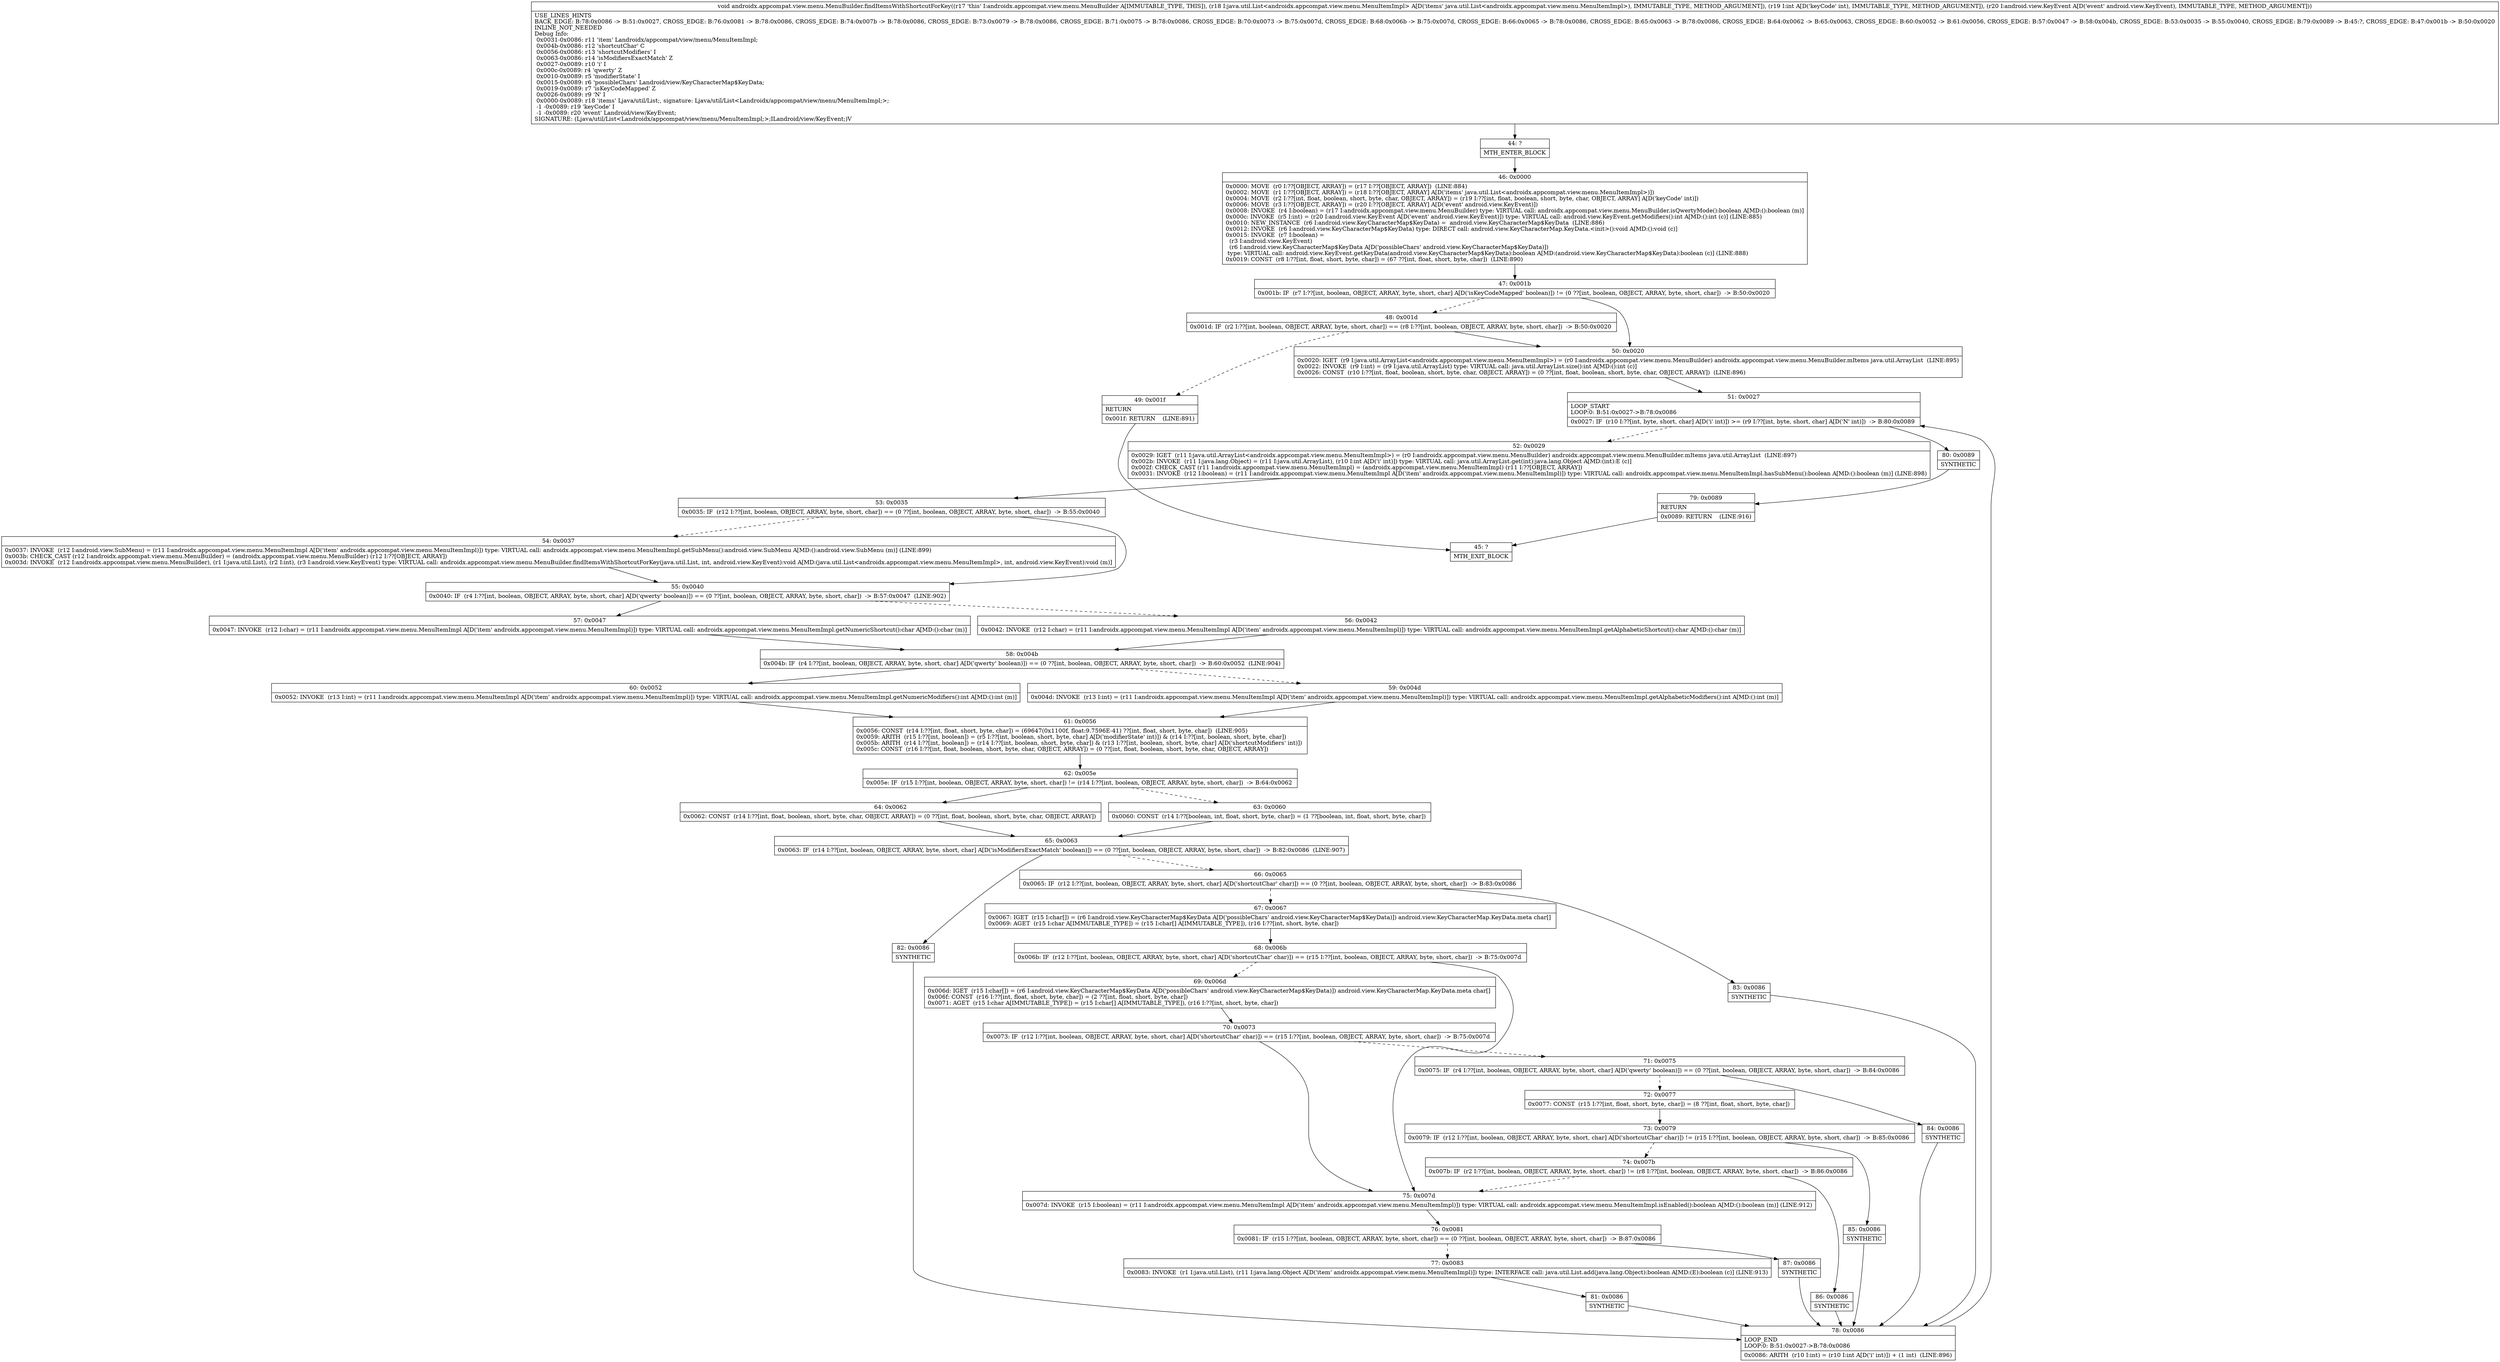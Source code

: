 digraph "CFG forandroidx.appcompat.view.menu.MenuBuilder.findItemsWithShortcutForKey(Ljava\/util\/List;ILandroid\/view\/KeyEvent;)V" {
Node_44 [shape=record,label="{44\:\ ?|MTH_ENTER_BLOCK\l}"];
Node_46 [shape=record,label="{46\:\ 0x0000|0x0000: MOVE  (r0 I:??[OBJECT, ARRAY]) = (r17 I:??[OBJECT, ARRAY])  (LINE:884)\l0x0002: MOVE  (r1 I:??[OBJECT, ARRAY]) = (r18 I:??[OBJECT, ARRAY] A[D('items' java.util.List\<androidx.appcompat.view.menu.MenuItemImpl\>)]) \l0x0004: MOVE  (r2 I:??[int, float, boolean, short, byte, char, OBJECT, ARRAY]) = (r19 I:??[int, float, boolean, short, byte, char, OBJECT, ARRAY] A[D('keyCode' int)]) \l0x0006: MOVE  (r3 I:??[OBJECT, ARRAY]) = (r20 I:??[OBJECT, ARRAY] A[D('event' android.view.KeyEvent)]) \l0x0008: INVOKE  (r4 I:boolean) = (r17 I:androidx.appcompat.view.menu.MenuBuilder) type: VIRTUAL call: androidx.appcompat.view.menu.MenuBuilder.isQwertyMode():boolean A[MD:():boolean (m)]\l0x000c: INVOKE  (r5 I:int) = (r20 I:android.view.KeyEvent A[D('event' android.view.KeyEvent)]) type: VIRTUAL call: android.view.KeyEvent.getModifiers():int A[MD:():int (c)] (LINE:885)\l0x0010: NEW_INSTANCE  (r6 I:android.view.KeyCharacterMap$KeyData) =  android.view.KeyCharacterMap$KeyData  (LINE:886)\l0x0012: INVOKE  (r6 I:android.view.KeyCharacterMap$KeyData) type: DIRECT call: android.view.KeyCharacterMap.KeyData.\<init\>():void A[MD:():void (c)]\l0x0015: INVOKE  (r7 I:boolean) = \l  (r3 I:android.view.KeyEvent)\l  (r6 I:android.view.KeyCharacterMap$KeyData A[D('possibleChars' android.view.KeyCharacterMap$KeyData)])\l type: VIRTUAL call: android.view.KeyEvent.getKeyData(android.view.KeyCharacterMap$KeyData):boolean A[MD:(android.view.KeyCharacterMap$KeyData):boolean (c)] (LINE:888)\l0x0019: CONST  (r8 I:??[int, float, short, byte, char]) = (67 ??[int, float, short, byte, char])  (LINE:890)\l}"];
Node_47 [shape=record,label="{47\:\ 0x001b|0x001b: IF  (r7 I:??[int, boolean, OBJECT, ARRAY, byte, short, char] A[D('isKeyCodeMapped' boolean)]) != (0 ??[int, boolean, OBJECT, ARRAY, byte, short, char])  \-\> B:50:0x0020 \l}"];
Node_48 [shape=record,label="{48\:\ 0x001d|0x001d: IF  (r2 I:??[int, boolean, OBJECT, ARRAY, byte, short, char]) == (r8 I:??[int, boolean, OBJECT, ARRAY, byte, short, char])  \-\> B:50:0x0020 \l}"];
Node_49 [shape=record,label="{49\:\ 0x001f|RETURN\l|0x001f: RETURN    (LINE:891)\l}"];
Node_45 [shape=record,label="{45\:\ ?|MTH_EXIT_BLOCK\l}"];
Node_50 [shape=record,label="{50\:\ 0x0020|0x0020: IGET  (r9 I:java.util.ArrayList\<androidx.appcompat.view.menu.MenuItemImpl\>) = (r0 I:androidx.appcompat.view.menu.MenuBuilder) androidx.appcompat.view.menu.MenuBuilder.mItems java.util.ArrayList  (LINE:895)\l0x0022: INVOKE  (r9 I:int) = (r9 I:java.util.ArrayList) type: VIRTUAL call: java.util.ArrayList.size():int A[MD:():int (c)]\l0x0026: CONST  (r10 I:??[int, float, boolean, short, byte, char, OBJECT, ARRAY]) = (0 ??[int, float, boolean, short, byte, char, OBJECT, ARRAY])  (LINE:896)\l}"];
Node_51 [shape=record,label="{51\:\ 0x0027|LOOP_START\lLOOP:0: B:51:0x0027\-\>B:78:0x0086\l|0x0027: IF  (r10 I:??[int, byte, short, char] A[D('i' int)]) \>= (r9 I:??[int, byte, short, char] A[D('N' int)])  \-\> B:80:0x0089 \l}"];
Node_52 [shape=record,label="{52\:\ 0x0029|0x0029: IGET  (r11 I:java.util.ArrayList\<androidx.appcompat.view.menu.MenuItemImpl\>) = (r0 I:androidx.appcompat.view.menu.MenuBuilder) androidx.appcompat.view.menu.MenuBuilder.mItems java.util.ArrayList  (LINE:897)\l0x002b: INVOKE  (r11 I:java.lang.Object) = (r11 I:java.util.ArrayList), (r10 I:int A[D('i' int)]) type: VIRTUAL call: java.util.ArrayList.get(int):java.lang.Object A[MD:(int):E (c)]\l0x002f: CHECK_CAST (r11 I:androidx.appcompat.view.menu.MenuItemImpl) = (androidx.appcompat.view.menu.MenuItemImpl) (r11 I:??[OBJECT, ARRAY]) \l0x0031: INVOKE  (r12 I:boolean) = (r11 I:androidx.appcompat.view.menu.MenuItemImpl A[D('item' androidx.appcompat.view.menu.MenuItemImpl)]) type: VIRTUAL call: androidx.appcompat.view.menu.MenuItemImpl.hasSubMenu():boolean A[MD:():boolean (m)] (LINE:898)\l}"];
Node_53 [shape=record,label="{53\:\ 0x0035|0x0035: IF  (r12 I:??[int, boolean, OBJECT, ARRAY, byte, short, char]) == (0 ??[int, boolean, OBJECT, ARRAY, byte, short, char])  \-\> B:55:0x0040 \l}"];
Node_54 [shape=record,label="{54\:\ 0x0037|0x0037: INVOKE  (r12 I:android.view.SubMenu) = (r11 I:androidx.appcompat.view.menu.MenuItemImpl A[D('item' androidx.appcompat.view.menu.MenuItemImpl)]) type: VIRTUAL call: androidx.appcompat.view.menu.MenuItemImpl.getSubMenu():android.view.SubMenu A[MD:():android.view.SubMenu (m)] (LINE:899)\l0x003b: CHECK_CAST (r12 I:androidx.appcompat.view.menu.MenuBuilder) = (androidx.appcompat.view.menu.MenuBuilder) (r12 I:??[OBJECT, ARRAY]) \l0x003d: INVOKE  (r12 I:androidx.appcompat.view.menu.MenuBuilder), (r1 I:java.util.List), (r2 I:int), (r3 I:android.view.KeyEvent) type: VIRTUAL call: androidx.appcompat.view.menu.MenuBuilder.findItemsWithShortcutForKey(java.util.List, int, android.view.KeyEvent):void A[MD:(java.util.List\<androidx.appcompat.view.menu.MenuItemImpl\>, int, android.view.KeyEvent):void (m)]\l}"];
Node_55 [shape=record,label="{55\:\ 0x0040|0x0040: IF  (r4 I:??[int, boolean, OBJECT, ARRAY, byte, short, char] A[D('qwerty' boolean)]) == (0 ??[int, boolean, OBJECT, ARRAY, byte, short, char])  \-\> B:57:0x0047  (LINE:902)\l}"];
Node_56 [shape=record,label="{56\:\ 0x0042|0x0042: INVOKE  (r12 I:char) = (r11 I:androidx.appcompat.view.menu.MenuItemImpl A[D('item' androidx.appcompat.view.menu.MenuItemImpl)]) type: VIRTUAL call: androidx.appcompat.view.menu.MenuItemImpl.getAlphabeticShortcut():char A[MD:():char (m)]\l}"];
Node_58 [shape=record,label="{58\:\ 0x004b|0x004b: IF  (r4 I:??[int, boolean, OBJECT, ARRAY, byte, short, char] A[D('qwerty' boolean)]) == (0 ??[int, boolean, OBJECT, ARRAY, byte, short, char])  \-\> B:60:0x0052  (LINE:904)\l}"];
Node_59 [shape=record,label="{59\:\ 0x004d|0x004d: INVOKE  (r13 I:int) = (r11 I:androidx.appcompat.view.menu.MenuItemImpl A[D('item' androidx.appcompat.view.menu.MenuItemImpl)]) type: VIRTUAL call: androidx.appcompat.view.menu.MenuItemImpl.getAlphabeticModifiers():int A[MD:():int (m)]\l}"];
Node_61 [shape=record,label="{61\:\ 0x0056|0x0056: CONST  (r14 I:??[int, float, short, byte, char]) = (69647(0x1100f, float:9.7596E\-41) ??[int, float, short, byte, char])  (LINE:905)\l0x0059: ARITH  (r15 I:??[int, boolean]) = (r5 I:??[int, boolean, short, byte, char] A[D('modifierState' int)]) & (r14 I:??[int, boolean, short, byte, char]) \l0x005b: ARITH  (r14 I:??[int, boolean]) = (r14 I:??[int, boolean, short, byte, char]) & (r13 I:??[int, boolean, short, byte, char] A[D('shortcutModifiers' int)]) \l0x005c: CONST  (r16 I:??[int, float, boolean, short, byte, char, OBJECT, ARRAY]) = (0 ??[int, float, boolean, short, byte, char, OBJECT, ARRAY]) \l}"];
Node_62 [shape=record,label="{62\:\ 0x005e|0x005e: IF  (r15 I:??[int, boolean, OBJECT, ARRAY, byte, short, char]) != (r14 I:??[int, boolean, OBJECT, ARRAY, byte, short, char])  \-\> B:64:0x0062 \l}"];
Node_63 [shape=record,label="{63\:\ 0x0060|0x0060: CONST  (r14 I:??[boolean, int, float, short, byte, char]) = (1 ??[boolean, int, float, short, byte, char]) \l}"];
Node_65 [shape=record,label="{65\:\ 0x0063|0x0063: IF  (r14 I:??[int, boolean, OBJECT, ARRAY, byte, short, char] A[D('isModifiersExactMatch' boolean)]) == (0 ??[int, boolean, OBJECT, ARRAY, byte, short, char])  \-\> B:82:0x0086  (LINE:907)\l}"];
Node_66 [shape=record,label="{66\:\ 0x0065|0x0065: IF  (r12 I:??[int, boolean, OBJECT, ARRAY, byte, short, char] A[D('shortcutChar' char)]) == (0 ??[int, boolean, OBJECT, ARRAY, byte, short, char])  \-\> B:83:0x0086 \l}"];
Node_67 [shape=record,label="{67\:\ 0x0067|0x0067: IGET  (r15 I:char[]) = (r6 I:android.view.KeyCharacterMap$KeyData A[D('possibleChars' android.view.KeyCharacterMap$KeyData)]) android.view.KeyCharacterMap.KeyData.meta char[] \l0x0069: AGET  (r15 I:char A[IMMUTABLE_TYPE]) = (r15 I:char[] A[IMMUTABLE_TYPE]), (r16 I:??[int, short, byte, char]) \l}"];
Node_68 [shape=record,label="{68\:\ 0x006b|0x006b: IF  (r12 I:??[int, boolean, OBJECT, ARRAY, byte, short, char] A[D('shortcutChar' char)]) == (r15 I:??[int, boolean, OBJECT, ARRAY, byte, short, char])  \-\> B:75:0x007d \l}"];
Node_69 [shape=record,label="{69\:\ 0x006d|0x006d: IGET  (r15 I:char[]) = (r6 I:android.view.KeyCharacterMap$KeyData A[D('possibleChars' android.view.KeyCharacterMap$KeyData)]) android.view.KeyCharacterMap.KeyData.meta char[] \l0x006f: CONST  (r16 I:??[int, float, short, byte, char]) = (2 ??[int, float, short, byte, char]) \l0x0071: AGET  (r15 I:char A[IMMUTABLE_TYPE]) = (r15 I:char[] A[IMMUTABLE_TYPE]), (r16 I:??[int, short, byte, char]) \l}"];
Node_70 [shape=record,label="{70\:\ 0x0073|0x0073: IF  (r12 I:??[int, boolean, OBJECT, ARRAY, byte, short, char] A[D('shortcutChar' char)]) == (r15 I:??[int, boolean, OBJECT, ARRAY, byte, short, char])  \-\> B:75:0x007d \l}"];
Node_71 [shape=record,label="{71\:\ 0x0075|0x0075: IF  (r4 I:??[int, boolean, OBJECT, ARRAY, byte, short, char] A[D('qwerty' boolean)]) == (0 ??[int, boolean, OBJECT, ARRAY, byte, short, char])  \-\> B:84:0x0086 \l}"];
Node_72 [shape=record,label="{72\:\ 0x0077|0x0077: CONST  (r15 I:??[int, float, short, byte, char]) = (8 ??[int, float, short, byte, char]) \l}"];
Node_73 [shape=record,label="{73\:\ 0x0079|0x0079: IF  (r12 I:??[int, boolean, OBJECT, ARRAY, byte, short, char] A[D('shortcutChar' char)]) != (r15 I:??[int, boolean, OBJECT, ARRAY, byte, short, char])  \-\> B:85:0x0086 \l}"];
Node_74 [shape=record,label="{74\:\ 0x007b|0x007b: IF  (r2 I:??[int, boolean, OBJECT, ARRAY, byte, short, char]) != (r8 I:??[int, boolean, OBJECT, ARRAY, byte, short, char])  \-\> B:86:0x0086 \l}"];
Node_86 [shape=record,label="{86\:\ 0x0086|SYNTHETIC\l}"];
Node_78 [shape=record,label="{78\:\ 0x0086|LOOP_END\lLOOP:0: B:51:0x0027\-\>B:78:0x0086\l|0x0086: ARITH  (r10 I:int) = (r10 I:int A[D('i' int)]) + (1 int)  (LINE:896)\l}"];
Node_85 [shape=record,label="{85\:\ 0x0086|SYNTHETIC\l}"];
Node_84 [shape=record,label="{84\:\ 0x0086|SYNTHETIC\l}"];
Node_75 [shape=record,label="{75\:\ 0x007d|0x007d: INVOKE  (r15 I:boolean) = (r11 I:androidx.appcompat.view.menu.MenuItemImpl A[D('item' androidx.appcompat.view.menu.MenuItemImpl)]) type: VIRTUAL call: androidx.appcompat.view.menu.MenuItemImpl.isEnabled():boolean A[MD:():boolean (m)] (LINE:912)\l}"];
Node_76 [shape=record,label="{76\:\ 0x0081|0x0081: IF  (r15 I:??[int, boolean, OBJECT, ARRAY, byte, short, char]) == (0 ??[int, boolean, OBJECT, ARRAY, byte, short, char])  \-\> B:87:0x0086 \l}"];
Node_77 [shape=record,label="{77\:\ 0x0083|0x0083: INVOKE  (r1 I:java.util.List), (r11 I:java.lang.Object A[D('item' androidx.appcompat.view.menu.MenuItemImpl)]) type: INTERFACE call: java.util.List.add(java.lang.Object):boolean A[MD:(E):boolean (c)] (LINE:913)\l}"];
Node_81 [shape=record,label="{81\:\ 0x0086|SYNTHETIC\l}"];
Node_87 [shape=record,label="{87\:\ 0x0086|SYNTHETIC\l}"];
Node_83 [shape=record,label="{83\:\ 0x0086|SYNTHETIC\l}"];
Node_82 [shape=record,label="{82\:\ 0x0086|SYNTHETIC\l}"];
Node_64 [shape=record,label="{64\:\ 0x0062|0x0062: CONST  (r14 I:??[int, float, boolean, short, byte, char, OBJECT, ARRAY]) = (0 ??[int, float, boolean, short, byte, char, OBJECT, ARRAY]) \l}"];
Node_60 [shape=record,label="{60\:\ 0x0052|0x0052: INVOKE  (r13 I:int) = (r11 I:androidx.appcompat.view.menu.MenuItemImpl A[D('item' androidx.appcompat.view.menu.MenuItemImpl)]) type: VIRTUAL call: androidx.appcompat.view.menu.MenuItemImpl.getNumericModifiers():int A[MD:():int (m)]\l}"];
Node_57 [shape=record,label="{57\:\ 0x0047|0x0047: INVOKE  (r12 I:char) = (r11 I:androidx.appcompat.view.menu.MenuItemImpl A[D('item' androidx.appcompat.view.menu.MenuItemImpl)]) type: VIRTUAL call: androidx.appcompat.view.menu.MenuItemImpl.getNumericShortcut():char A[MD:():char (m)]\l}"];
Node_80 [shape=record,label="{80\:\ 0x0089|SYNTHETIC\l}"];
Node_79 [shape=record,label="{79\:\ 0x0089|RETURN\l|0x0089: RETURN    (LINE:916)\l}"];
MethodNode[shape=record,label="{void androidx.appcompat.view.menu.MenuBuilder.findItemsWithShortcutForKey((r17 'this' I:androidx.appcompat.view.menu.MenuBuilder A[IMMUTABLE_TYPE, THIS]), (r18 I:java.util.List\<androidx.appcompat.view.menu.MenuItemImpl\> A[D('items' java.util.List\<androidx.appcompat.view.menu.MenuItemImpl\>), IMMUTABLE_TYPE, METHOD_ARGUMENT]), (r19 I:int A[D('keyCode' int), IMMUTABLE_TYPE, METHOD_ARGUMENT]), (r20 I:android.view.KeyEvent A[D('event' android.view.KeyEvent), IMMUTABLE_TYPE, METHOD_ARGUMENT]))  | USE_LINES_HINTS\lBACK_EDGE: B:78:0x0086 \-\> B:51:0x0027, CROSS_EDGE: B:76:0x0081 \-\> B:78:0x0086, CROSS_EDGE: B:74:0x007b \-\> B:78:0x0086, CROSS_EDGE: B:73:0x0079 \-\> B:78:0x0086, CROSS_EDGE: B:71:0x0075 \-\> B:78:0x0086, CROSS_EDGE: B:70:0x0073 \-\> B:75:0x007d, CROSS_EDGE: B:68:0x006b \-\> B:75:0x007d, CROSS_EDGE: B:66:0x0065 \-\> B:78:0x0086, CROSS_EDGE: B:65:0x0063 \-\> B:78:0x0086, CROSS_EDGE: B:64:0x0062 \-\> B:65:0x0063, CROSS_EDGE: B:60:0x0052 \-\> B:61:0x0056, CROSS_EDGE: B:57:0x0047 \-\> B:58:0x004b, CROSS_EDGE: B:53:0x0035 \-\> B:55:0x0040, CROSS_EDGE: B:79:0x0089 \-\> B:45:?, CROSS_EDGE: B:47:0x001b \-\> B:50:0x0020\lINLINE_NOT_NEEDED\lDebug Info:\l  0x0031\-0x0086: r11 'item' Landroidx\/appcompat\/view\/menu\/MenuItemImpl;\l  0x004b\-0x0086: r12 'shortcutChar' C\l  0x0056\-0x0086: r13 'shortcutModifiers' I\l  0x0063\-0x0086: r14 'isModifiersExactMatch' Z\l  0x0027\-0x0089: r10 'i' I\l  0x000c\-0x0089: r4 'qwerty' Z\l  0x0010\-0x0089: r5 'modifierState' I\l  0x0015\-0x0089: r6 'possibleChars' Landroid\/view\/KeyCharacterMap$KeyData;\l  0x0019\-0x0089: r7 'isKeyCodeMapped' Z\l  0x0026\-0x0089: r9 'N' I\l  0x0000\-0x0089: r18 'items' Ljava\/util\/List;, signature: Ljava\/util\/List\<Landroidx\/appcompat\/view\/menu\/MenuItemImpl;\>;\l  \-1 \-0x0089: r19 'keyCode' I\l  \-1 \-0x0089: r20 'event' Landroid\/view\/KeyEvent;\lSIGNATURE: (Ljava\/util\/List\<Landroidx\/appcompat\/view\/menu\/MenuItemImpl;\>;ILandroid\/view\/KeyEvent;)V\l}"];
MethodNode -> Node_44;Node_44 -> Node_46;
Node_46 -> Node_47;
Node_47 -> Node_48[style=dashed];
Node_47 -> Node_50;
Node_48 -> Node_49[style=dashed];
Node_48 -> Node_50;
Node_49 -> Node_45;
Node_50 -> Node_51;
Node_51 -> Node_52[style=dashed];
Node_51 -> Node_80;
Node_52 -> Node_53;
Node_53 -> Node_54[style=dashed];
Node_53 -> Node_55;
Node_54 -> Node_55;
Node_55 -> Node_56[style=dashed];
Node_55 -> Node_57;
Node_56 -> Node_58;
Node_58 -> Node_59[style=dashed];
Node_58 -> Node_60;
Node_59 -> Node_61;
Node_61 -> Node_62;
Node_62 -> Node_63[style=dashed];
Node_62 -> Node_64;
Node_63 -> Node_65;
Node_65 -> Node_66[style=dashed];
Node_65 -> Node_82;
Node_66 -> Node_67[style=dashed];
Node_66 -> Node_83;
Node_67 -> Node_68;
Node_68 -> Node_69[style=dashed];
Node_68 -> Node_75;
Node_69 -> Node_70;
Node_70 -> Node_71[style=dashed];
Node_70 -> Node_75;
Node_71 -> Node_72[style=dashed];
Node_71 -> Node_84;
Node_72 -> Node_73;
Node_73 -> Node_74[style=dashed];
Node_73 -> Node_85;
Node_74 -> Node_75[style=dashed];
Node_74 -> Node_86;
Node_86 -> Node_78;
Node_78 -> Node_51;
Node_85 -> Node_78;
Node_84 -> Node_78;
Node_75 -> Node_76;
Node_76 -> Node_77[style=dashed];
Node_76 -> Node_87;
Node_77 -> Node_81;
Node_81 -> Node_78;
Node_87 -> Node_78;
Node_83 -> Node_78;
Node_82 -> Node_78;
Node_64 -> Node_65;
Node_60 -> Node_61;
Node_57 -> Node_58;
Node_80 -> Node_79;
Node_79 -> Node_45;
}


